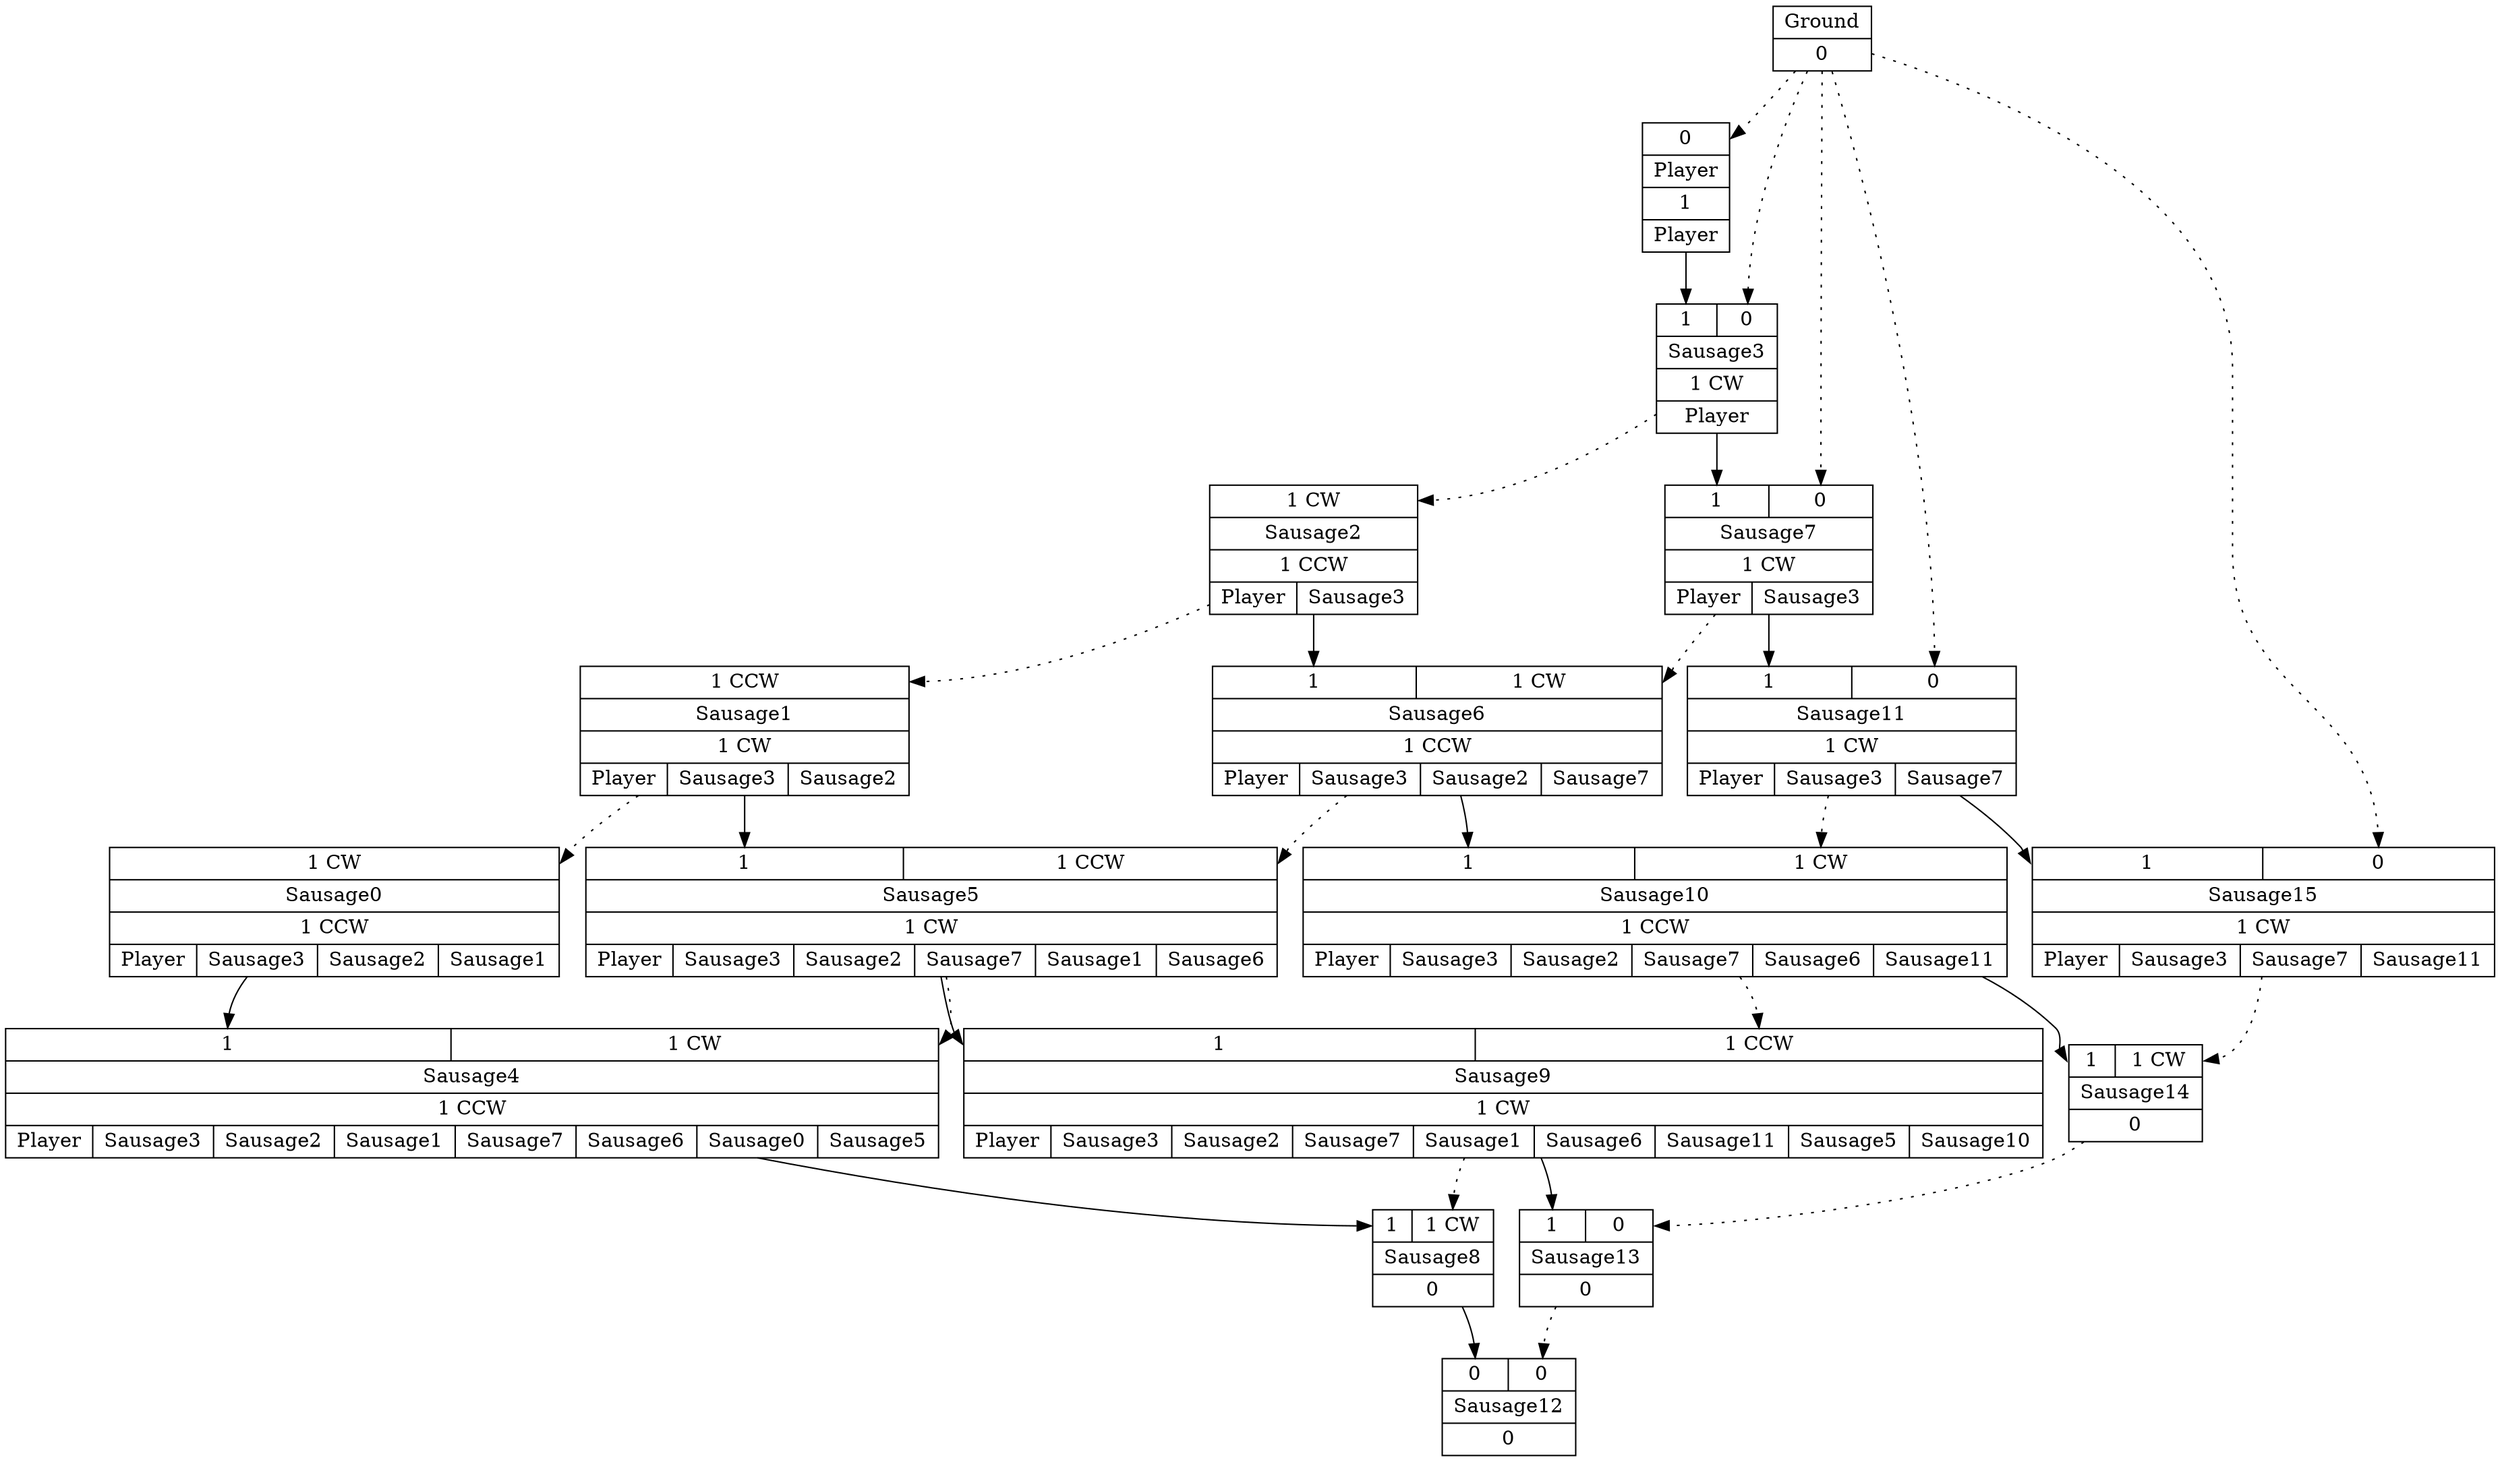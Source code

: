 digraph G {
node [shape=record];
Player[ label ="{{<GroundP>0}|{Player}|<PlayerOUT>1|{Player}}"];
Ground[ label ="{{Ground}|<GroundOUT>0}"];
Sausage3[ label ="{{<Player>1|<GroundP>0}|{Sausage3}|<Sausage3OUT>1 CW|{Player}}"];
Sausage2[ label ="{{<Sausage3P>1 CW}|{Sausage2}|<Sausage2OUT>1 CCW|{Player|Sausage3}}"];
Sausage7[ label ="{{<Sausage3>1|<GroundP>0}|{Sausage7}|<Sausage7OUT>1 CW|{Player|Sausage3}}"];
Sausage1[ label ="{{<Sausage2P>1 CCW}|{Sausage1}|<Sausage1OUT>1 CW|{Player|Sausage3|Sausage2}}"];
Sausage6[ label ="{{<Sausage2>1|<Sausage7P>1 CW}|{Sausage6}|<Sausage6OUT>1 CCW|{Player|Sausage3|Sausage2|Sausage7}}"];
Sausage11[ label ="{{<Sausage7>1|<GroundP>0}|{Sausage11}|<Sausage11OUT>1 CW|{Player|Sausage3|Sausage7}}"];
Sausage0[ label ="{{<Sausage1P>1 CW}|{Sausage0}|<Sausage0OUT>1 CCW|{Player|Sausage3|Sausage2|Sausage1}}"];
Sausage5[ label ="{{<Sausage1>1|<Sausage6P>1 CCW}|{Sausage5}|<Sausage5OUT>1 CW|{Player|Sausage3|Sausage2|Sausage7|Sausage1|Sausage6}}"];
Sausage10[ label ="{{<Sausage6>1|<Sausage11P>1 CW}|{Sausage10}|<Sausage10OUT>1 CCW|{Player|Sausage3|Sausage2|Sausage7|Sausage6|Sausage11}}"];
Sausage15[ label ="{{<Sausage11>1|<GroundP>0}|{Sausage15}|<Sausage15OUT>1 CW|{Player|Sausage3|Sausage7|Sausage11}}"];
Sausage4[ label ="{{<Sausage0>1|<Sausage5P>1 CW}|{Sausage4}|<Sausage4OUT>1 CCW|{Player|Sausage3|Sausage2|Sausage1|Sausage7|Sausage6|Sausage0|Sausage5}}"];
Sausage9[ label ="{{<Sausage5>1|<Sausage10P>1 CCW}|{Sausage9}|<Sausage9OUT>1 CW|{Player|Sausage3|Sausage2|Sausage7|Sausage1|Sausage6|Sausage11|Sausage5|Sausage10}}"];
Sausage14[ label ="{{<Sausage10>1|<Sausage15P>1 CW}|{Sausage14}|<Sausage14OUT>0}"];
Sausage8[ label ="{{<Sausage4>1|<Sausage9P>1 CW}|{Sausage8}|<Sausage8OUT>0}"];
Sausage13[ label ="{{<Sausage9>1|<Sausage14P>0}|{Sausage13}|<Sausage13OUT>0}"];
Sausage12[ label ="{{<Sausage8>0|<Sausage13P>0}|{Sausage12}|<Sausage12OUT>0}"];
	"Ground" -> "Player":GroundP [style=dotted];
	"Player" -> "Sausage3":Player;
	"Ground" -> "Sausage3":GroundP [style=dotted];
	"Sausage3" -> "Sausage2":Sausage3P [style=dotted];
	"Sausage3" -> "Sausage7":Sausage3;
	"Sausage2" -> "Sausage1":Sausage2P [style=dotted];
	"Sausage2" -> "Sausage6":Sausage2;
	"Ground" -> "Sausage7":GroundP [style=dotted];
	"Sausage7" -> "Sausage6":Sausage7P [style=dotted];
	"Sausage7" -> "Sausage11":Sausage7;
	"Sausage1" -> "Sausage0":Sausage1P [style=dotted];
	"Sausage1" -> "Sausage5":Sausage1;
	"Sausage6" -> "Sausage5":Sausage6P [style=dotted];
	"Sausage6" -> "Sausage10":Sausage6;
	"Ground" -> "Sausage11":GroundP [style=dotted];
	"Sausage11" -> "Sausage10":Sausage11P [style=dotted];
	"Sausage11" -> "Sausage15":Sausage11;
	"Sausage0" -> "Sausage4":Sausage0;
	"Sausage5" -> "Sausage4":Sausage5P [style=dotted];
	"Sausage5" -> "Sausage9":Sausage5;
	"Sausage10" -> "Sausage9":Sausage10P [style=dotted];
	"Sausage10" -> "Sausage14":Sausage10;
	"Ground" -> "Sausage15":GroundP [style=dotted];
	"Sausage15" -> "Sausage14":Sausage15P [style=dotted];
	"Sausage4" -> "Sausage8":Sausage4;
	"Sausage9" -> "Sausage8":Sausage9P [style=dotted];
	"Sausage9" -> "Sausage13":Sausage9;
	"Sausage14" -> "Sausage13":Sausage14P [style=dotted];
	"Sausage8" -> "Sausage12":Sausage8;
	"Sausage13" -> "Sausage12":Sausage13P [style=dotted];
}